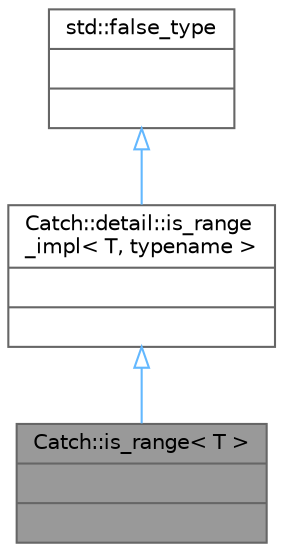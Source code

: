 digraph "Catch::is_range&lt; T &gt;"
{
 // LATEX_PDF_SIZE
  bgcolor="transparent";
  edge [fontname=Helvetica,fontsize=10,labelfontname=Helvetica,labelfontsize=10];
  node [fontname=Helvetica,fontsize=10,shape=box,height=0.2,width=0.4];
  Node1 [shape=record,label="{Catch::is_range\< T \>\n||}",height=0.2,width=0.4,color="gray40", fillcolor="grey60", style="filled", fontcolor="black",tooltip=" "];
  Node2 -> Node1 [dir="back",color="steelblue1",style="solid",arrowtail="onormal"];
  Node2 [shape=record,label="{Catch::detail::is_range\l_impl\< T, typename \>\n||}",height=0.2,width=0.4,color="gray40", fillcolor="white", style="filled",URL="$struct_catch_1_1detail_1_1is__range__impl.html",tooltip=" "];
  Node3 -> Node2 [dir="back",color="steelblue1",style="solid",arrowtail="onormal"];
  Node3 [shape=record,label="{std::false_type\n||}",height=0.2,width=0.4,color="gray40", fillcolor="white", style="filled",tooltip=" "];
}
